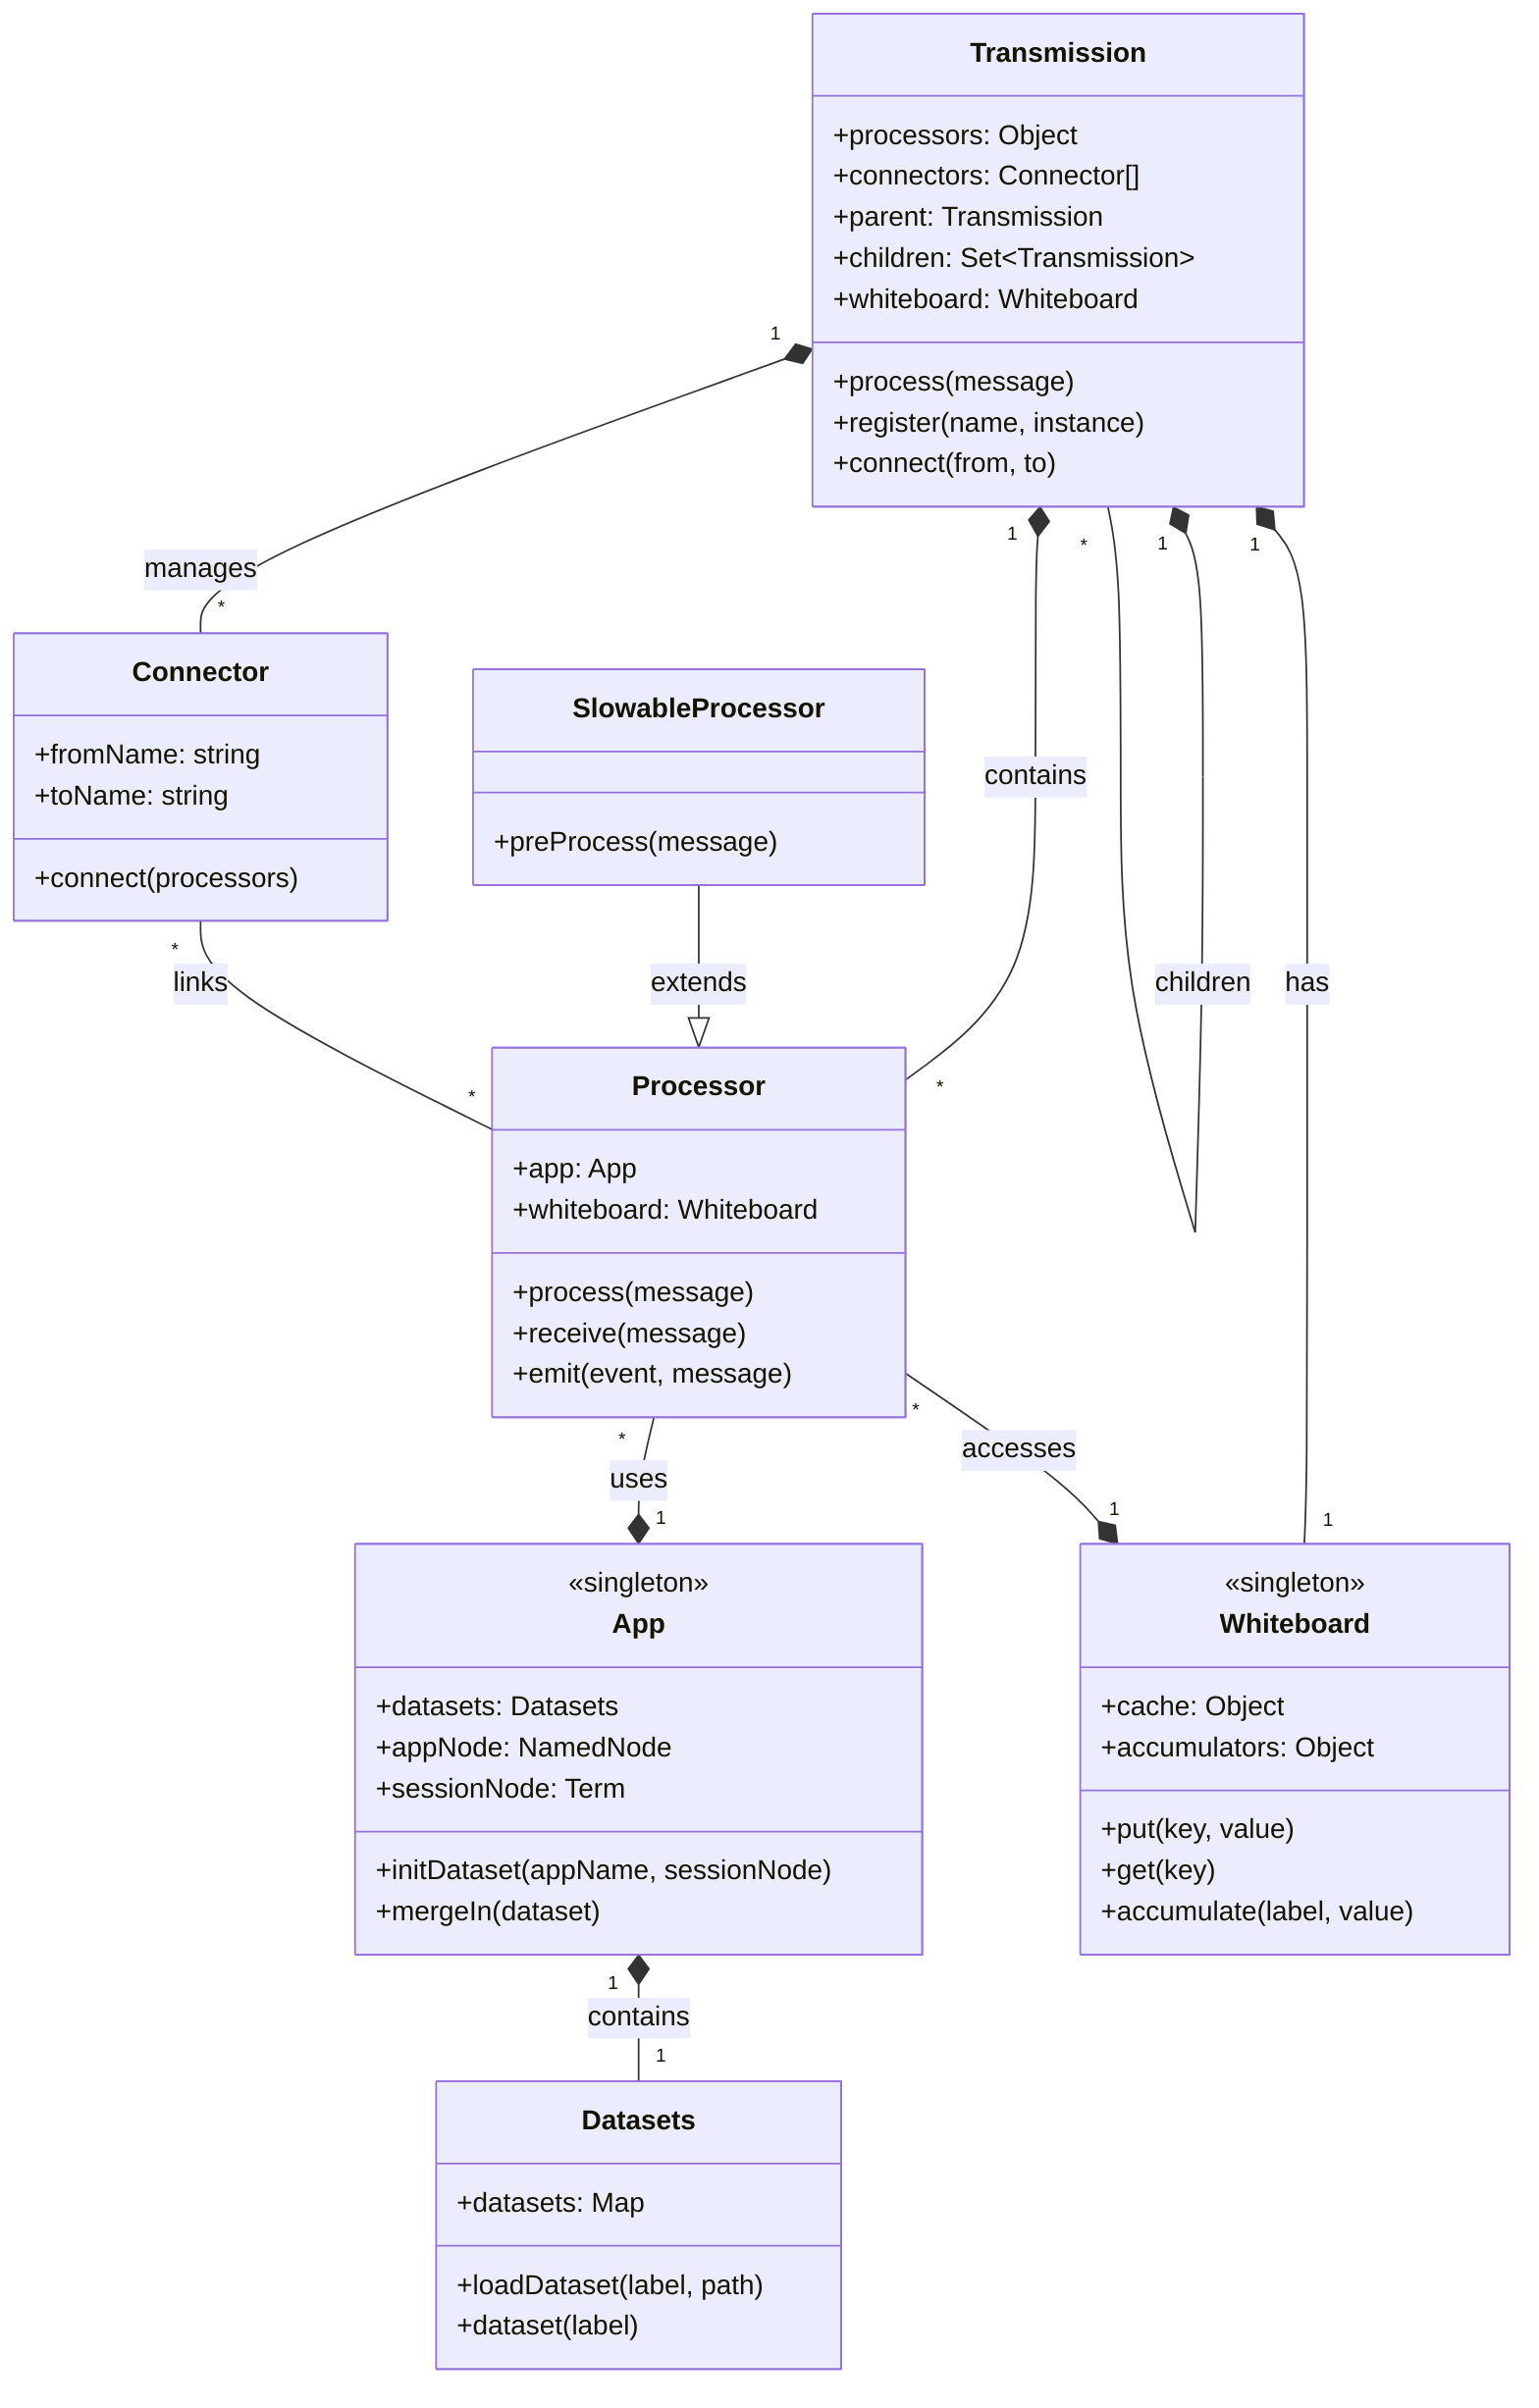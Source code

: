 classDiagram
    class App {
        <<singleton>>
        +datasets: Datasets
        +appNode: NamedNode
        +sessionNode: Term
        +initDataset(appName, sessionNode)
        +mergeIn(dataset)
    }
    
    class Datasets {
        +datasets: Map
        +loadDataset(label, path)
        +dataset(label)
    }
    
    class Transmission {
        +processors: Object
        +connectors: Connector[]
        +parent: Transmission
        +children: Set~Transmission~
        +whiteboard: Whiteboard
        +process(message)
        +register(name, instance)
        +connect(from, to)
    }
    
    class Connector {
        +fromName: string
        +toName: string
        +connect(processors)
    }
    
    class Processor {
        +app: App
        +whiteboard: Whiteboard
        +process(message)
        +receive(message)
        +emit(event, message)
    }
    
    class SlowableProcessor {
        +preProcess(message)
    }
    
    class Whiteboard {
        <<singleton>>
        +cache: Object
        +accumulators: Object
        +put(key, value)
        +get(key)
        +accumulate(label, value)
    }
    
    App "1" *-- "1" Datasets : contains
    Transmission "1" *-- "*" Connector : manages
    Transmission "1" *-- "*" Processor : contains
    Transmission "1" *-- "*" Transmission : children
    Transmission "1" *-- "1" Whiteboard : has
    Processor "*" --* "1" App : uses
    Processor "*" --* "1" Whiteboard : accesses
    SlowableProcessor --|> Processor : extends
    Connector "*" -- "*" Processor : links